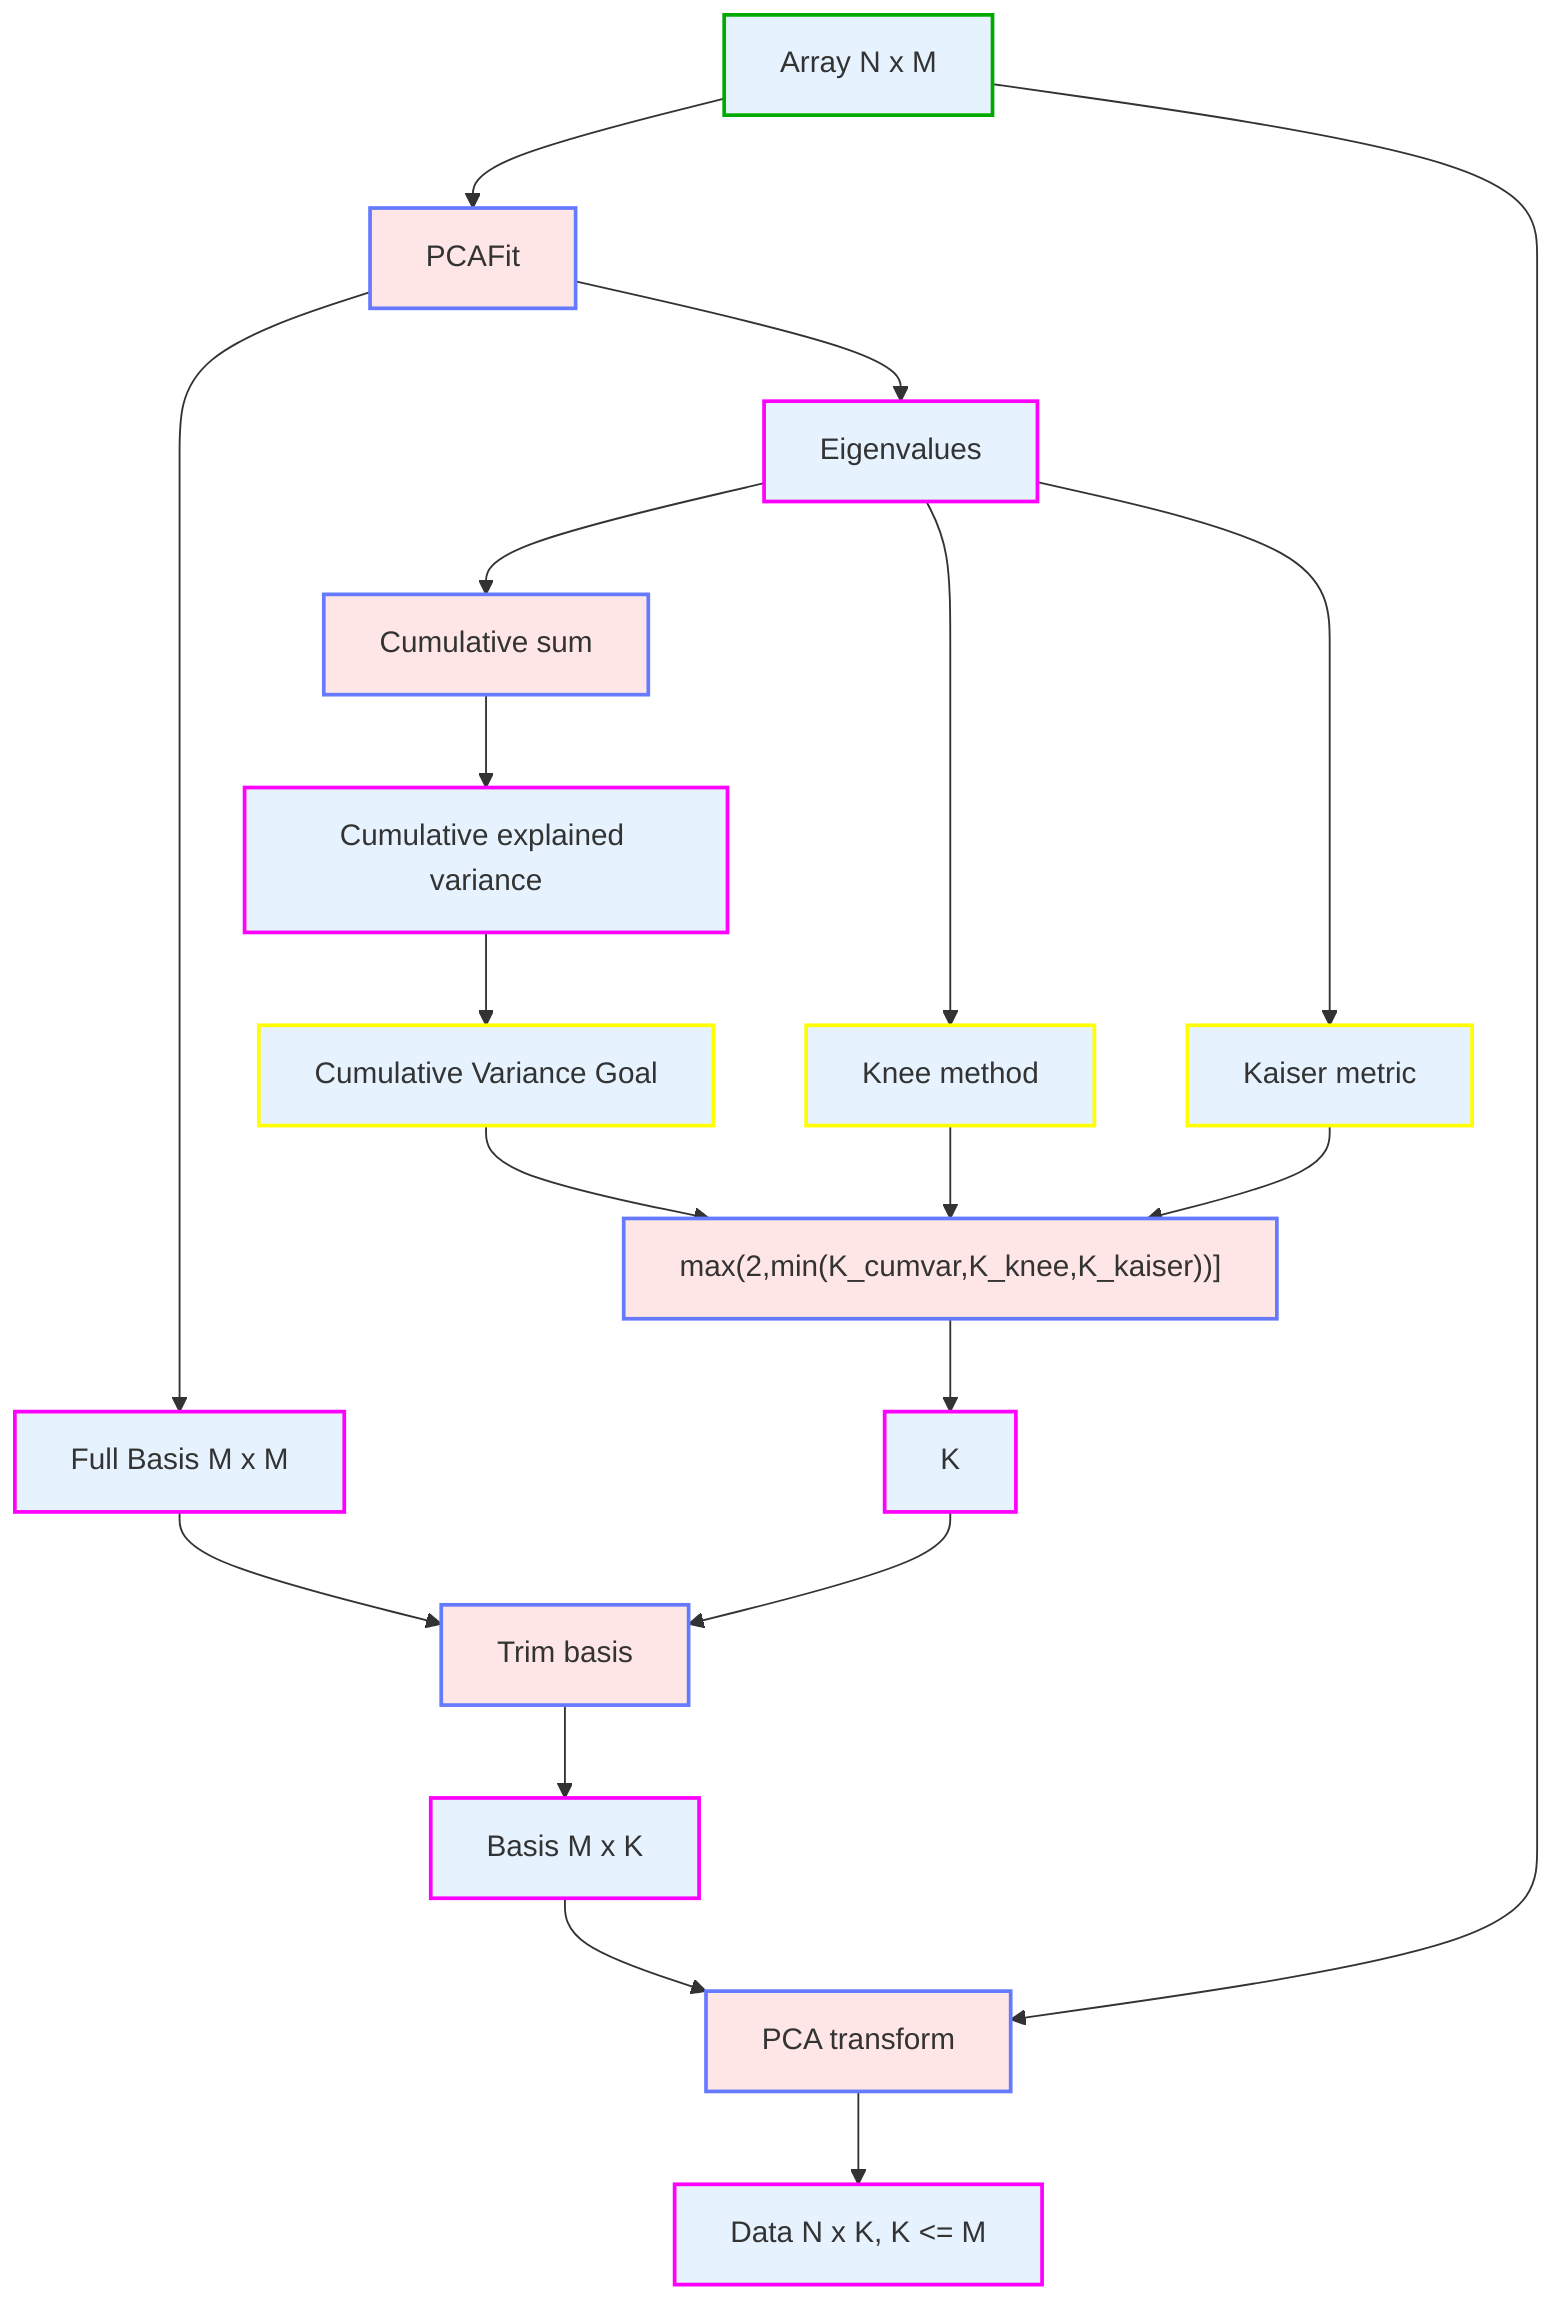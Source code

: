 %%{init: {'themeVariables': {'nodeTextColor':'#000'}}}%%
flowchart TD
    classDef data fill:#e6f3ff,stroke:#66b3ff,stroke-width:2px
    classDef op fill:#ffe6e6,stroke:#667aff,stroke-width:2px,shape:round-rect
    classDef inputData fill:#e6f3ff,stroke:#00AA00,stroke-width:2px
    classDef outputData fill:#e6f3ff,stroke:#FF00FF,stroke-width:2px
    classDef outputMetric fill:#e6f3ff,stroke:#FFFF00,stroke-width:2px

    data3["Array N x M"]:::inputData
    data3 --> op3["PCAFit"]:::op
    data4["Data N x K, K <= M"]:::outputData
    data5["Full Basis M x M"]:::outputData
    data6["Eigenvalues"]:::outputData
    data7["Cumulative explained variance"]:::outputData
    op3 --> data5 & data6
    op7["Cumulative sum"]:::op
    data6 --> op7 --> data7
    op4["Cumulative Variance Goal"]:::outputMetric
    op5["Knee method"]:::outputMetric
    op6["Kaiser metric"]:::outputMetric
    data7 --> op4
    data6 --> op6
    data6 --> op5
    op8["max(2,min(K_cumvar,K_knee,K_kaiser))]"]:::op
    op4 & op5 & op6 --> op8
    data9["K"]:::outputData
    op8 --> data9:::outputData
    op9["Trim basis"]:::op
    data10["Basis M x K"]:::outputData
    data5  & data9--> op9 --> data10
    op11["PCA transform"]:::op
    data10 & data3 --> op11 --> data4